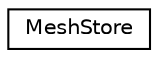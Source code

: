 digraph "Graphical Class Hierarchy"
{
 // LATEX_PDF_SIZE
  edge [fontname="Helvetica",fontsize="10",labelfontname="Helvetica",labelfontsize="10"];
  node [fontname="Helvetica",fontsize="10",shape=record];
  rankdir="LR";
  Node0 [label="MeshStore",height=0.2,width=0.4,color="black", fillcolor="white", style="filled",URL="$classMeshStore.html",tooltip=" "];
}
